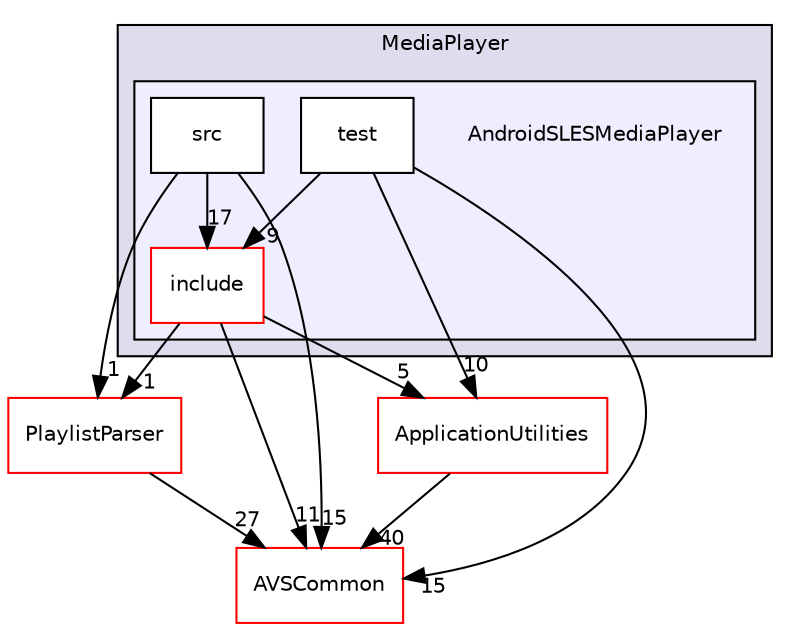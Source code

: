 digraph "/workplace/avs-device-sdk/MediaPlayer/AndroidSLESMediaPlayer" {
  compound=true
  node [ fontsize="10", fontname="Helvetica"];
  edge [ labelfontsize="10", labelfontname="Helvetica"];
  subgraph clusterdir_9d34932954f3d83257e5e12e3f421a72 {
    graph [ bgcolor="#ddddee", pencolor="black", label="MediaPlayer" fontname="Helvetica", fontsize="10", URL="dir_9d34932954f3d83257e5e12e3f421a72.html"]
  subgraph clusterdir_b97c8a12362aabf73b92afdea21f65db {
    graph [ bgcolor="#eeeeff", pencolor="black", label="" URL="dir_b97c8a12362aabf73b92afdea21f65db.html"];
    dir_b97c8a12362aabf73b92afdea21f65db [shape=plaintext label="AndroidSLESMediaPlayer"];
    dir_7b5c7f5aa6c9c2118e08133913118a4b [shape=box label="include" color="red" fillcolor="white" style="filled" URL="dir_7b5c7f5aa6c9c2118e08133913118a4b.html"];
    dir_6a9b6ece2a2b3e9844f10f06f8c54dc4 [shape=box label="src" color="black" fillcolor="white" style="filled" URL="dir_6a9b6ece2a2b3e9844f10f06f8c54dc4.html"];
    dir_09f8576ebf0d3cd6a2f3f83ce5a8feb1 [shape=box label="test" color="black" fillcolor="white" style="filled" URL="dir_09f8576ebf0d3cd6a2f3f83ce5a8feb1.html"];
  }
  }
  dir_748b5abbb33df61eda67007924a1a0cb [shape=box label="ApplicationUtilities" fillcolor="white" style="filled" color="red" URL="dir_748b5abbb33df61eda67007924a1a0cb.html"];
  dir_655fbec917b1f23289d3ed8ec9803bf1 [shape=box label="PlaylistParser" fillcolor="white" style="filled" color="red" URL="dir_655fbec917b1f23289d3ed8ec9803bf1.html"];
  dir_13e65effb2bde530b17b3d5eefcd0266 [shape=box label="AVSCommon" fillcolor="white" style="filled" color="red" URL="dir_13e65effb2bde530b17b3d5eefcd0266.html"];
  dir_748b5abbb33df61eda67007924a1a0cb->dir_13e65effb2bde530b17b3d5eefcd0266 [headlabel="40", labeldistance=1.5 headhref="dir_000030_000009.html"];
  dir_655fbec917b1f23289d3ed8ec9803bf1->dir_13e65effb2bde530b17b3d5eefcd0266 [headlabel="27", labeldistance=1.5 headhref="dir_000239_000009.html"];
  dir_7b5c7f5aa6c9c2118e08133913118a4b->dir_748b5abbb33df61eda67007924a1a0cb [headlabel="5", labeldistance=1.5 headhref="dir_000230_000030.html"];
  dir_7b5c7f5aa6c9c2118e08133913118a4b->dir_655fbec917b1f23289d3ed8ec9803bf1 [headlabel="1", labeldistance=1.5 headhref="dir_000230_000239.html"];
  dir_7b5c7f5aa6c9c2118e08133913118a4b->dir_13e65effb2bde530b17b3d5eefcd0266 [headlabel="11", labeldistance=1.5 headhref="dir_000230_000009.html"];
  dir_6a9b6ece2a2b3e9844f10f06f8c54dc4->dir_655fbec917b1f23289d3ed8ec9803bf1 [headlabel="1", labeldistance=1.5 headhref="dir_000232_000239.html"];
  dir_6a9b6ece2a2b3e9844f10f06f8c54dc4->dir_7b5c7f5aa6c9c2118e08133913118a4b [headlabel="17", labeldistance=1.5 headhref="dir_000232_000230.html"];
  dir_6a9b6ece2a2b3e9844f10f06f8c54dc4->dir_13e65effb2bde530b17b3d5eefcd0266 [headlabel="15", labeldistance=1.5 headhref="dir_000232_000009.html"];
  dir_09f8576ebf0d3cd6a2f3f83ce5a8feb1->dir_748b5abbb33df61eda67007924a1a0cb [headlabel="10", labeldistance=1.5 headhref="dir_000233_000030.html"];
  dir_09f8576ebf0d3cd6a2f3f83ce5a8feb1->dir_7b5c7f5aa6c9c2118e08133913118a4b [headlabel="9", labeldistance=1.5 headhref="dir_000233_000230.html"];
  dir_09f8576ebf0d3cd6a2f3f83ce5a8feb1->dir_13e65effb2bde530b17b3d5eefcd0266 [headlabel="15", labeldistance=1.5 headhref="dir_000233_000009.html"];
}

